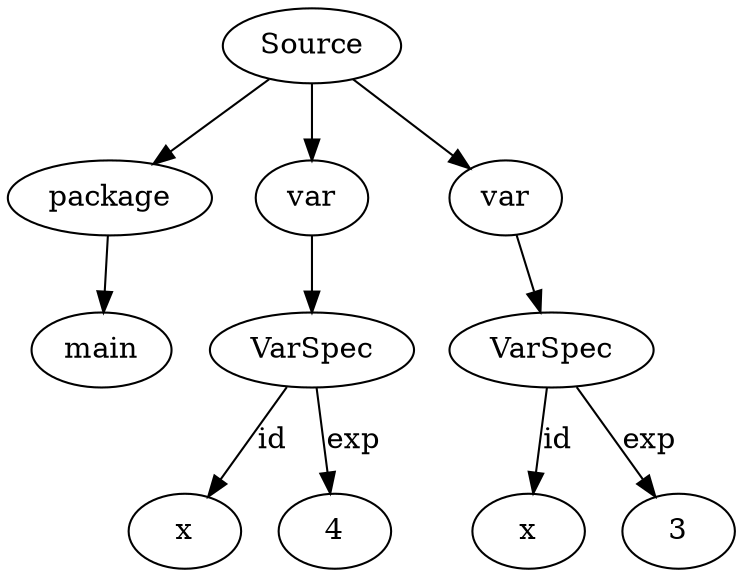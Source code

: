 digraph {
	0 [label=package]
	1 [label=main]
	0 -> 1 [label=""]
	2 [label=x]
	3 [label=4]
	4 [label=VarSpec]
	4 -> 2 [label=id]
	4 -> 3 [label=exp]
	5 [label=var]
	5 -> 4 [label=""]
	6 [label=x]
	7 [label=3]
	8 [label=VarSpec]
	8 -> 6 [label=id]
	8 -> 7 [label=exp]
	9 [label=var]
	9 -> 8 [label=""]
	10 [label=Source]
	10 -> 0 [label=""]
	10 -> 5 [label=""]
	10 -> 9 [label=""]
}
